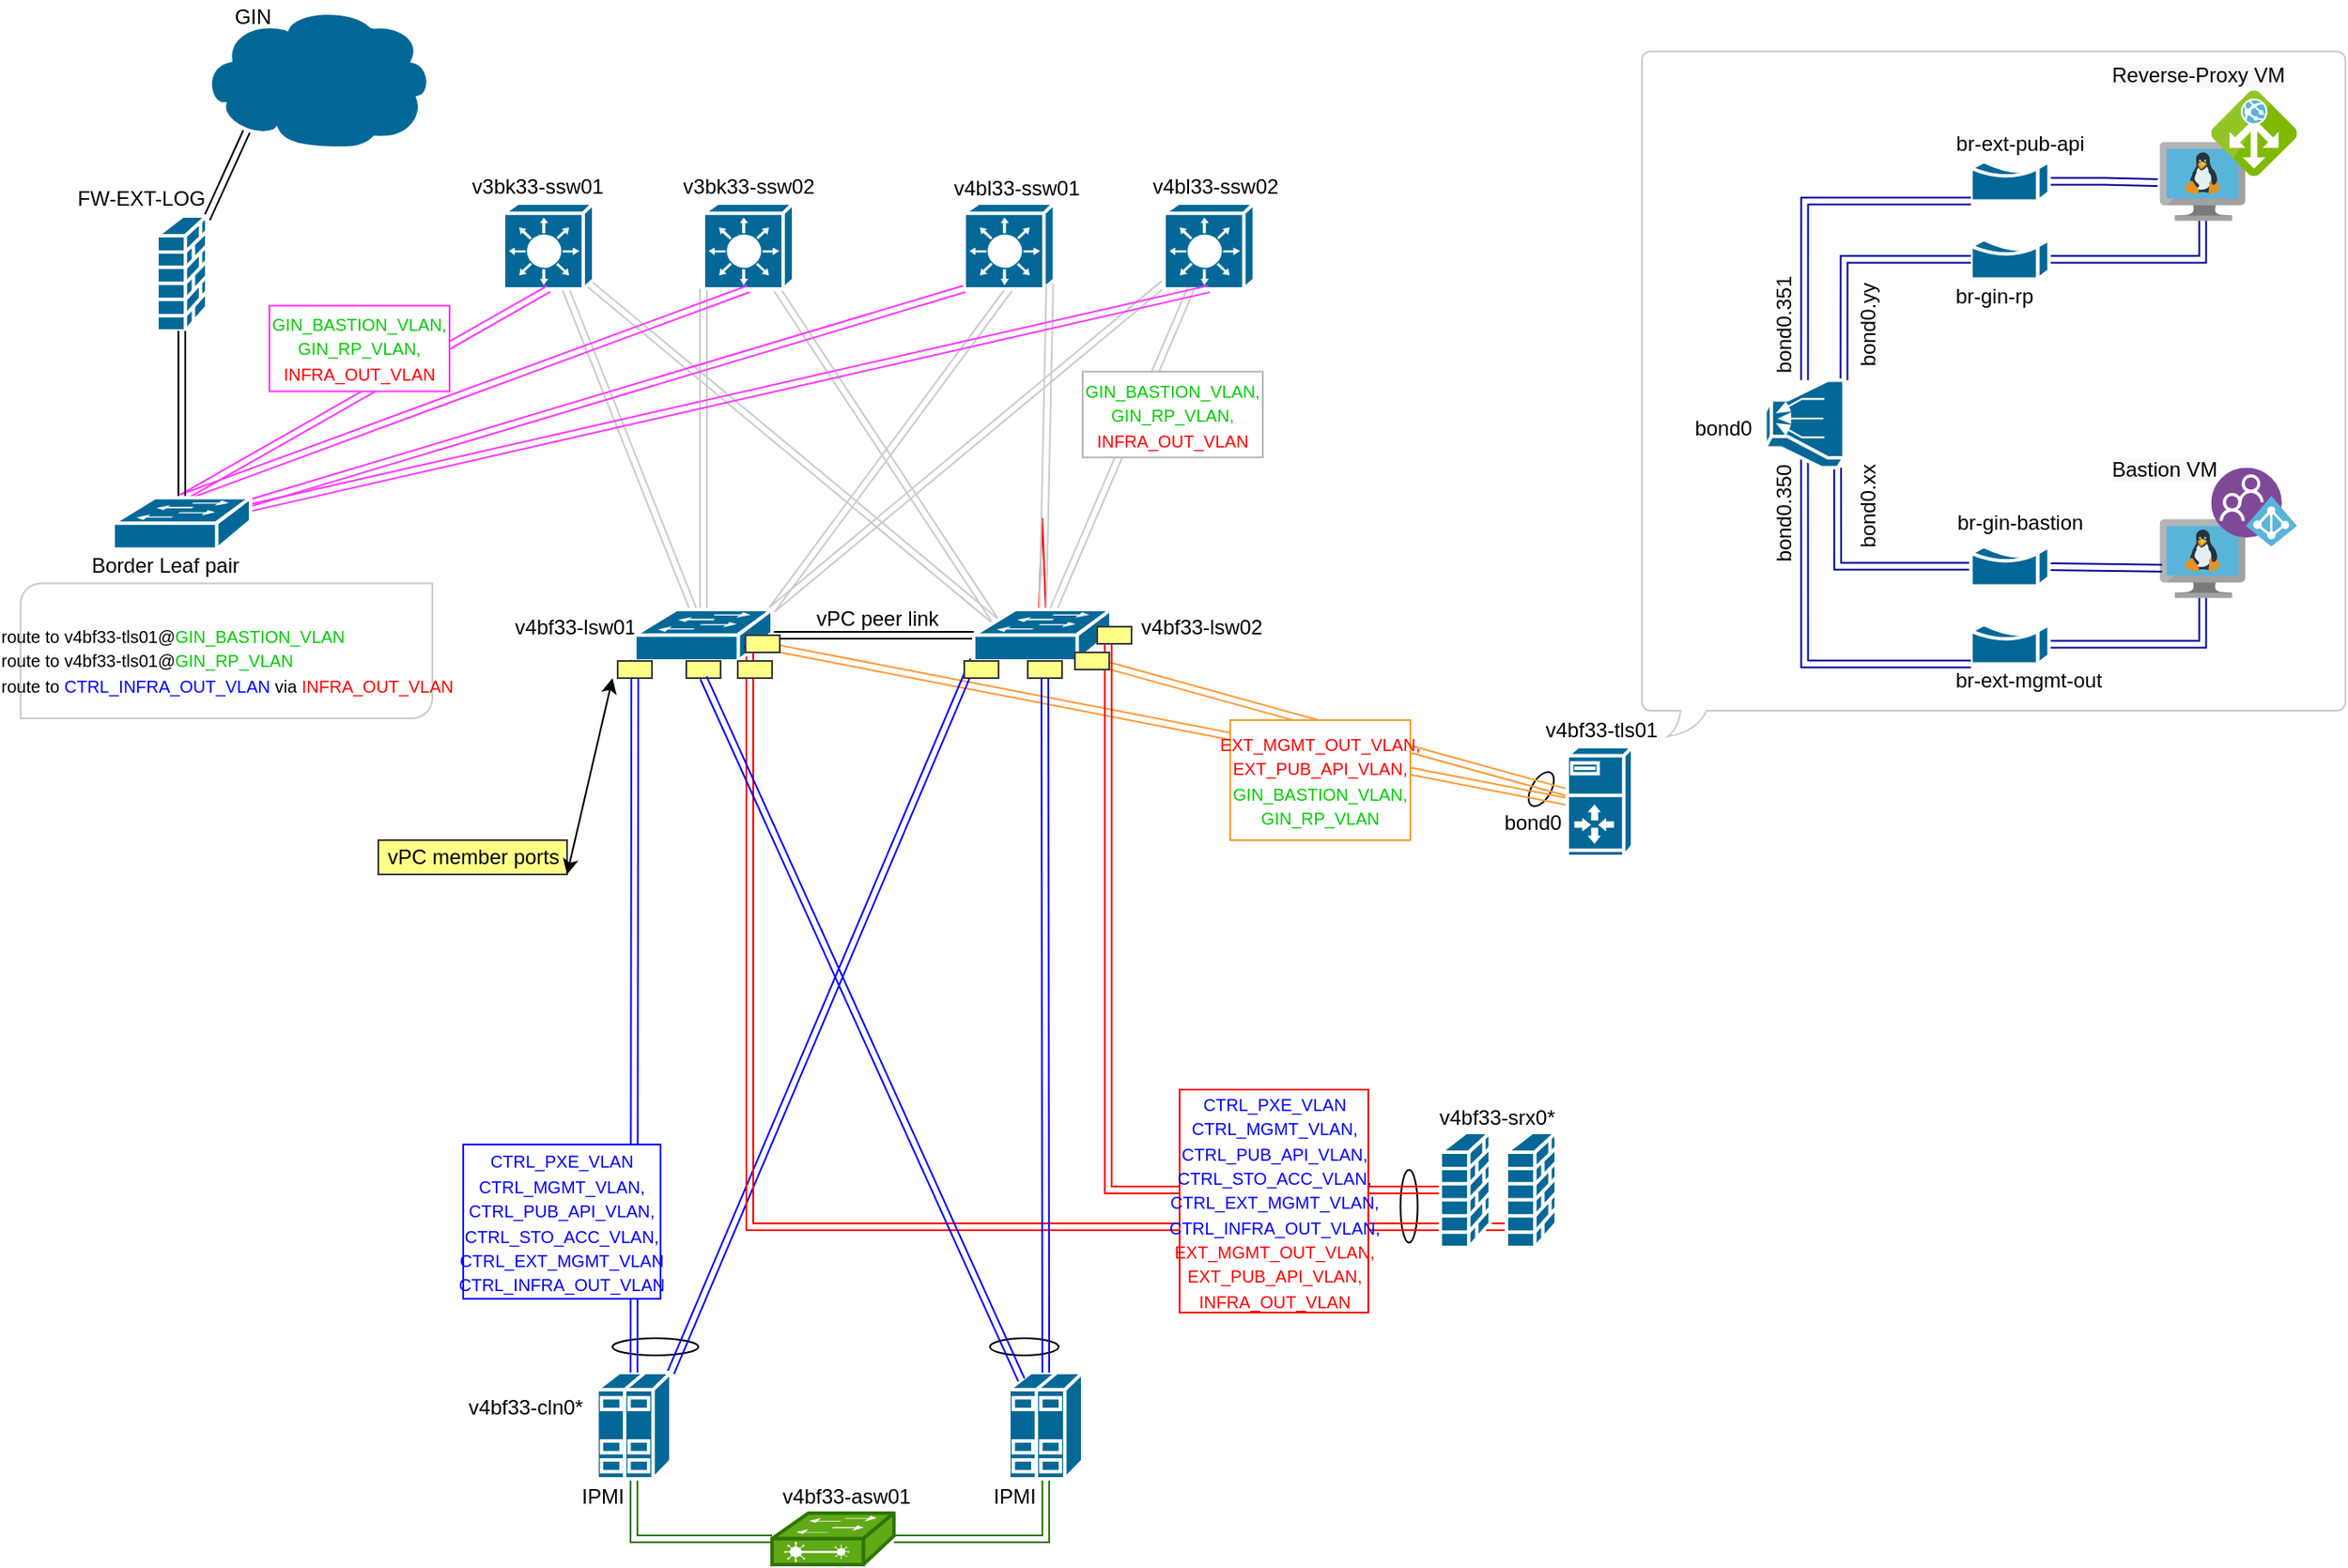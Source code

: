 <mxfile version="14.2.7" type="github">
  <diagram id="cgUr09Xqpb1lFKW807KI" name="Page-1">
    <mxGraphModel dx="957" dy="479" grid="1" gridSize="10" guides="1" tooltips="1" connect="1" arrows="1" fold="1" page="1" pageScale="1" pageWidth="850" pageHeight="1100" math="0" shadow="0">
      <root>
        <mxCell id="0" />
        <mxCell id="1" parent="0" />
        <mxCell id="PLKDB188a2l5lJHVr24N-40" value="" style="shape=mxgraph.cisco.switches.layer_2_remote_switch;html=1;pointerEvents=1;dashed=0;fillColor=#60a917;strokeColor=#2D7600;strokeWidth=2;verticalLabelPosition=bottom;verticalAlign=top;align=center;outlineConnect=0;fontColor=#ffffff;" vertex="1" parent="1">
          <mxGeometry x="443" y="1022.5" width="71" height="30" as="geometry" />
        </mxCell>
        <mxCell id="PLKDB188a2l5lJHVr24N-235" value="" style="verticalLabelPosition=bottom;verticalAlign=top;html=1;shape=mxgraph.basic.diag_round_rect;dx=6;strokeColor=#CCCCCC;rotation=-180;" vertex="1" parent="1">
          <mxGeometry x="5" y="480.25" width="240" height="78.75" as="geometry" />
        </mxCell>
        <mxCell id="PLKDB188a2l5lJHVr24N-230" value="" style="whiteSpace=wrap;html=1;shape=mxgraph.basic.roundRectCallout;dx=30;dy=15;size=5;boundedLbl=1;strokeColor=#CCCCCC;" vertex="1" parent="1">
          <mxGeometry x="950" y="170" width="410" height="399.5" as="geometry" />
        </mxCell>
        <mxCell id="PLKDB188a2l5lJHVr24N-215" value="" style="ellipse;whiteSpace=wrap;html=1;rotation=-60;" vertex="1" parent="1">
          <mxGeometry x="880.23" y="594.63" width="22.12" height="11.25" as="geometry" />
        </mxCell>
        <mxCell id="PLKDB188a2l5lJHVr24N-134" style="edgeStyle=none;rounded=0;orthogonalLoop=1;jettySize=auto;html=1;shape=link;fillColor=#60a917;strokeColor=#FF9933;" edge="1" parent="1" source="PLKDB188a2l5lJHVr24N-130" target="PLKDB188a2l5lJHVr24N-133">
          <mxGeometry relative="1" as="geometry">
            <mxPoint x="820" y="618.179" as="sourcePoint" />
            <mxPoint x="631.077" y="525.5" as="targetPoint" />
          </mxGeometry>
        </mxCell>
        <mxCell id="PLKDB188a2l5lJHVr24N-136" style="edgeStyle=none;rounded=0;orthogonalLoop=1;jettySize=auto;html=1;exitX=0;exitY=0.5;exitDx=0;exitDy=0;exitPerimeter=0;entryX=0.87;entryY=0.74;entryDx=0;entryDy=0;entryPerimeter=0;shape=link;fillColor=#60a917;strokeColor=#FF9933;" edge="1" parent="1" source="PLKDB188a2l5lJHVr24N-130" target="PLKDB188a2l5lJHVr24N-135">
          <mxGeometry relative="1" as="geometry">
            <mxPoint x="820" y="627.5" as="sourcePoint" />
            <mxPoint x="432.6" y="517.7" as="targetPoint" />
          </mxGeometry>
        </mxCell>
        <mxCell id="PLKDB188a2l5lJHVr24N-1" value="" style="ellipse;whiteSpace=wrap;html=1;" vertex="1" parent="1">
          <mxGeometry x="350" y="920.5" width="50" height="10" as="geometry" />
        </mxCell>
        <mxCell id="PLKDB188a2l5lJHVr24N-2" value="" style="ellipse;whiteSpace=wrap;html=1;" vertex="1" parent="1">
          <mxGeometry x="570" y="920.5" width="40" height="10" as="geometry" />
        </mxCell>
        <mxCell id="PLKDB188a2l5lJHVr24N-7" value="" style="ellipse;whiteSpace=wrap;html=1;rotation=-90;" vertex="1" parent="1">
          <mxGeometry x="793" y="838.5" width="42.5" height="10" as="geometry" />
        </mxCell>
        <mxCell id="PLKDB188a2l5lJHVr24N-10" style="rounded=0;orthogonalLoop=1;jettySize=auto;html=1;shape=link;strokeColor=#0000FF;" edge="1" parent="1" source="PLKDB188a2l5lJHVr24N-61" target="PLKDB188a2l5lJHVr24N-58">
          <mxGeometry relative="1" as="geometry" />
        </mxCell>
        <mxCell id="PLKDB188a2l5lJHVr24N-11" style="rounded=0;orthogonalLoop=1;jettySize=auto;html=1;exitX=1;exitY=0;exitDx=0;exitDy=0;exitPerimeter=0;entryX=0;entryY=0.98;entryDx=0;entryDy=0;entryPerimeter=0;shape=link;strokeColor=#0000FF;" edge="1" parent="1" source="PLKDB188a2l5lJHVr24N-13" target="PLKDB188a2l5lJHVr24N-76">
          <mxGeometry relative="1" as="geometry" />
        </mxCell>
        <mxCell id="PLKDB188a2l5lJHVr24N-12" style="rounded=0;orthogonalLoop=1;jettySize=auto;html=1;exitX=0.5;exitY=1;exitDx=0;exitDy=0;exitPerimeter=0;fillColor=#60a917;strokeColor=#2D7600;shape=link;entryX=0;entryY=0.5;entryDx=0;entryDy=0;entryPerimeter=0;edgeStyle=orthogonalEdgeStyle;" edge="1" parent="1" source="PLKDB188a2l5lJHVr24N-13" target="PLKDB188a2l5lJHVr24N-40">
          <mxGeometry relative="1" as="geometry">
            <mxPoint x="420.5" y="1030.5" as="targetPoint" />
          </mxGeometry>
        </mxCell>
        <mxCell id="PLKDB188a2l5lJHVr24N-13" value="" style="shape=mxgraph.cisco.servers.standard_host;html=1;pointerEvents=1;dashed=0;fillColor=#036897;strokeColor=#ffffff;strokeWidth=2;verticalLabelPosition=bottom;verticalAlign=top;align=center;outlineConnect=0;" vertex="1" parent="1">
          <mxGeometry x="341" y="940.5" width="43" height="62" as="geometry" />
        </mxCell>
        <mxCell id="PLKDB188a2l5lJHVr24N-14" style="rounded=0;orthogonalLoop=1;jettySize=auto;html=1;exitX=0.17;exitY=0.07;exitDx=0;exitDy=0;exitPerimeter=0;shape=link;strokeColor=#0000FF;entryX=0.5;entryY=0.98;entryDx=0;entryDy=0;entryPerimeter=0;" edge="1" parent="1" source="PLKDB188a2l5lJHVr24N-62" target="PLKDB188a2l5lJHVr24N-58">
          <mxGeometry relative="1" as="geometry" />
        </mxCell>
        <mxCell id="PLKDB188a2l5lJHVr24N-15" style="edgeStyle=orthogonalEdgeStyle;shape=link;rounded=0;orthogonalLoop=1;jettySize=auto;html=1;exitX=0.5;exitY=0;exitDx=0;exitDy=0;exitPerimeter=0;entryX=0.5;entryY=0.98;entryDx=0;entryDy=0;entryPerimeter=0;strokeColor=#0000FF;" edge="1" parent="1" target="PLKDB188a2l5lJHVr24N-76">
          <mxGeometry relative="1" as="geometry">
            <mxPoint x="600.5" y="520.5" as="sourcePoint" />
          </mxGeometry>
        </mxCell>
        <mxCell id="PLKDB188a2l5lJHVr24N-16" style="rounded=0;orthogonalLoop=1;jettySize=auto;html=1;entryX=1;entryY=0.5;entryDx=0;entryDy=0;entryPerimeter=0;fillColor=#60a917;strokeColor=#2D7600;shape=link;edgeStyle=orthogonalEdgeStyle;exitX=0.5;exitY=1;exitDx=0;exitDy=0;exitPerimeter=0;" edge="1" parent="1" source="PLKDB188a2l5lJHVr24N-17" target="PLKDB188a2l5lJHVr24N-40">
          <mxGeometry relative="1" as="geometry" />
        </mxCell>
        <mxCell id="PLKDB188a2l5lJHVr24N-17" value="" style="shape=mxgraph.cisco.servers.standard_host;html=1;pointerEvents=1;dashed=0;fillColor=#036897;strokeColor=#ffffff;strokeWidth=2;verticalLabelPosition=bottom;verticalAlign=top;align=center;outlineConnect=0;" vertex="1" parent="1">
          <mxGeometry x="581" y="940.5" width="43" height="62" as="geometry" />
        </mxCell>
        <mxCell id="PLKDB188a2l5lJHVr24N-20" style="edgeStyle=orthogonalEdgeStyle;shape=link;rounded=0;orthogonalLoop=1;jettySize=auto;html=1;fillColor=#a0522d;" edge="1" parent="1" source="PLKDB188a2l5lJHVr24N-58" target="PLKDB188a2l5lJHVr24N-76">
          <mxGeometry relative="1" as="geometry">
            <Array as="points" />
          </mxGeometry>
        </mxCell>
        <mxCell id="PLKDB188a2l5lJHVr24N-23" style="edgeStyle=orthogonalEdgeStyle;rounded=0;orthogonalLoop=1;jettySize=auto;html=1;entryX=0.98;entryY=0.5;entryDx=0;entryDy=0;entryPerimeter=0;shape=link;strokeColor=#FF0000;" edge="1" parent="1" source="PLKDB188a2l5lJHVr24N-25" target="PLKDB188a2l5lJHVr24N-76">
          <mxGeometry relative="1" as="geometry" />
        </mxCell>
        <mxCell id="PLKDB188a2l5lJHVr24N-24" style="edgeStyle=orthogonalEdgeStyle;rounded=0;orthogonalLoop=1;jettySize=auto;html=1;entryX=0.98;entryY=0.5;entryDx=0;entryDy=0;entryPerimeter=0;shape=link;strokeColor=#FF0000;" edge="1" parent="1" source="PLKDB188a2l5lJHVr24N-26" target="PLKDB188a2l5lJHVr24N-58">
          <mxGeometry relative="1" as="geometry">
            <Array as="points">
              <mxPoint x="897" y="855.5" />
              <mxPoint x="430" y="855.5" />
              <mxPoint x="430" y="510.5" />
            </Array>
          </mxGeometry>
        </mxCell>
        <mxCell id="PLKDB188a2l5lJHVr24N-25" value="" style="shape=mxgraph.cisco.security.firewall;html=1;pointerEvents=1;dashed=0;fillColor=#036897;strokeColor=#ffffff;strokeWidth=2;verticalLabelPosition=bottom;verticalAlign=top;align=center;outlineConnect=0;" vertex="1" parent="1">
          <mxGeometry x="832.5" y="800.5" width="29" height="67" as="geometry" />
        </mxCell>
        <mxCell id="PLKDB188a2l5lJHVr24N-26" value="" style="shape=mxgraph.cisco.security.firewall;html=1;pointerEvents=1;dashed=0;fillColor=#036897;strokeColor=#ffffff;strokeWidth=2;verticalLabelPosition=bottom;verticalAlign=top;align=center;outlineConnect=0;" vertex="1" parent="1">
          <mxGeometry x="871" y="800.5" width="29" height="67" as="geometry" />
        </mxCell>
        <mxCell id="PLKDB188a2l5lJHVr24N-29" value="v4bf33-lsw01" style="text;html=1;align=center;verticalAlign=middle;resizable=0;points=[];autosize=1;" vertex="1" parent="1">
          <mxGeometry x="283" y="495.5" width="90" height="20" as="geometry" />
        </mxCell>
        <mxCell id="PLKDB188a2l5lJHVr24N-30" value="v4bf33-lsw02" style="text;html=1;align=center;verticalAlign=middle;resizable=0;points=[];autosize=1;" vertex="1" parent="1">
          <mxGeometry x="647.5" y="495.5" width="90" height="20" as="geometry" />
        </mxCell>
        <mxCell id="PLKDB188a2l5lJHVr24N-33" value="v4bf33-cln0*" style="text;html=1;align=center;verticalAlign=middle;resizable=0;points=[];autosize=1;" vertex="1" parent="1">
          <mxGeometry x="259" y="950.5" width="80" height="20" as="geometry" />
        </mxCell>
        <mxCell id="PLKDB188a2l5lJHVr24N-35" value="vPC peer link" style="text;html=1;align=center;verticalAlign=middle;resizable=0;points=[];autosize=1;" vertex="1" parent="1">
          <mxGeometry x="458.5" y="490.5" width="90" height="20" as="geometry" />
        </mxCell>
        <mxCell id="PLKDB188a2l5lJHVr24N-37" value="&lt;font style=&quot;font-size: 10px&quot;&gt;&lt;font style=&quot;font-size: 10px&quot;&gt;&lt;font face=&quot;calibri, sans-serif&quot; style=&quot;color: rgb(0 , 0 , 255) ; font-size: 10px&quot;&gt;&lt;span style=&quot;text-transform: uppercase&quot;&gt;CTRL_PXE_VLAN&lt;br&gt;ctrl_mgmt_vlan, ctrl_pub_api_vlan,&lt;/span&gt;&lt;/font&gt;&lt;br&gt;&lt;font face=&quot;calibri, sans-serif&quot; style=&quot;color: rgb(0 , 0 , 255) ; font-size: 10px&quot;&gt;&lt;span style=&quot;text-transform: uppercase&quot;&gt;ctrl_sto_acc_vlan, CTRL_ext_mgmt_vlan,&lt;br&gt;CTRL_INFRA_OUT_VLAN,&lt;/span&gt;&lt;/font&gt;&lt;br&gt;&lt;font face=&quot;calibri, sans-serif&quot; style=&quot;font-size: 10px&quot; color=&quot;#ff0000&quot;&gt;&lt;span style=&quot;text-transform: uppercase&quot;&gt;EXT_MGMT_OUT_VLAN,&lt;br&gt;EXT_PUB_API_VLAN, INFRA_OUT_VLAN&lt;/span&gt;&lt;/font&gt;&lt;/font&gt;&lt;/font&gt;&lt;font style=&quot;font-size: 10px&quot; color=&quot;#0000ff&quot;&gt;&lt;br&gt;&lt;/font&gt;" style="whiteSpace=wrap;html=1;strokeColor=#FF0000;" vertex="1" parent="1">
          <mxGeometry x="680.5" y="775.5" width="110" height="130" as="geometry" />
        </mxCell>
        <mxCell id="PLKDB188a2l5lJHVr24N-41" value="v4bf33-asw01" style="text;html=1;align=center;verticalAlign=middle;resizable=0;points=[];autosize=1;" vertex="1" parent="1">
          <mxGeometry x="440.5" y="1002.5" width="90" height="20" as="geometry" />
        </mxCell>
        <mxCell id="PLKDB188a2l5lJHVr24N-42" value="IPMI" style="text;html=1;align=center;verticalAlign=middle;resizable=0;points=[];autosize=1;" vertex="1" parent="1">
          <mxGeometry x="323.5" y="1002.5" width="40" height="20" as="geometry" />
        </mxCell>
        <mxCell id="PLKDB188a2l5lJHVr24N-43" value="IPMI" style="text;html=1;align=center;verticalAlign=middle;resizable=0;points=[];autosize=1;" vertex="1" parent="1">
          <mxGeometry x="563.5" y="1002.5" width="40" height="20" as="geometry" />
        </mxCell>
        <mxCell id="PLKDB188a2l5lJHVr24N-45" value="&lt;span style=&quot;color: rgba(0 , 0 , 0 , 0) ; font-family: monospace ; font-size: 0px&quot;&gt;%3CmxGraphModel%3E%3Croot%3E%3CmxCell%20id%3D%220%22%2F%3E%3CmxCell%20id%3D%221%22%20parent%3D%220%22%2F%3E%3CmxCell%20id%3D%222%22%20value%3D%2210.7.10.3%2F24%22%20style%3D%22text%3Bhtml%3D1%3Balign%3Dcenter%3BverticalAlign%3Dmiddle%3Bresizable%3D0%3Bpoints%3D%5B%5D%3Bautosize%3D1%3B%22%20vertex%3D%221%22%20parent%3D%221%22%3E%3CmxGeometry%20x%3D%22199.5%22%20y%3D%22540%22%20width%3D%2280%22%20height%3D%2220%22%20as%3D%22geometry%22%2F%3E%3C%2FmxCell%3E%3C%2Froot%3E%3C%2FmxGraphModel%3E&lt;/span&gt;" style="text;html=1;align=center;verticalAlign=middle;resizable=0;points=[];autosize=1;" vertex="1" parent="1">
          <mxGeometry x="478.5" y="505.5" width="20" height="20" as="geometry" />
        </mxCell>
        <mxCell id="PLKDB188a2l5lJHVr24N-46" style="edgeStyle=none;shape=link;rounded=0;orthogonalLoop=1;jettySize=auto;html=1;entryX=0.5;entryY=1;entryDx=0;entryDy=0;entryPerimeter=0;fontColor=#E6E6E6;strokeColor=#B3B3B3;" edge="1" parent="1" target="PLKDB188a2l5lJHVr24N-88">
          <mxGeometry relative="1" as="geometry">
            <mxPoint x="293.488" y="233.5" as="sourcePoint" />
          </mxGeometry>
        </mxCell>
        <mxCell id="PLKDB188a2l5lJHVr24N-49" style="edgeStyle=none;shape=link;rounded=0;orthogonalLoop=1;jettySize=auto;html=1;entryX=0.5;entryY=1;entryDx=0;entryDy=0;entryPerimeter=0;fontColor=#E6E6E6;strokeColor=#B3B3B3;" edge="1" parent="1" target="PLKDB188a2l5lJHVr24N-86">
          <mxGeometry relative="1" as="geometry">
            <mxPoint x="467.512" y="233.5" as="sourcePoint" />
          </mxGeometry>
        </mxCell>
        <mxCell id="PLKDB188a2l5lJHVr24N-50" style="edgeStyle=none;shape=link;rounded=0;orthogonalLoop=1;jettySize=auto;html=1;entryX=0.5;entryY=1;entryDx=0;entryDy=0;entryPerimeter=0;shadow=0;strokeColor=#B3B3B3;fontSize=10;fontColor=#E6E6E6;" edge="1" parent="1" target="PLKDB188a2l5lJHVr24N-88">
          <mxGeometry relative="1" as="geometry">
            <mxPoint x="500.705" y="233.5" as="sourcePoint" />
          </mxGeometry>
        </mxCell>
        <mxCell id="PLKDB188a2l5lJHVr24N-54" style="edgeStyle=orthogonalEdgeStyle;shape=link;rounded=0;orthogonalLoop=1;jettySize=auto;html=1;strokeColor=#FF0000;" edge="1" parent="1" source="PLKDB188a2l5lJHVr24N-76">
          <mxGeometry relative="1" as="geometry">
            <mxPoint x="600.5" y="495.5" as="sourcePoint" />
            <mxPoint x="600.529" y="495.5" as="targetPoint" />
          </mxGeometry>
        </mxCell>
        <mxCell id="PLKDB188a2l5lJHVr24N-55" style="shape=link;rounded=0;orthogonalLoop=1;jettySize=auto;html=1;exitX=0.5;exitY=0;exitDx=0;exitDy=0;exitPerimeter=0;entryX=0.5;entryY=0.98;entryDx=0;entryDy=0;entryPerimeter=0;strokeColor=#0000FF;" edge="1" parent="1" source="PLKDB188a2l5lJHVr24N-77" target="PLKDB188a2l5lJHVr24N-76">
          <mxGeometry relative="1" as="geometry">
            <mxPoint x="602" y="885.5" as="sourcePoint" />
            <mxPoint x="602" y="724.9" as="targetPoint" />
          </mxGeometry>
        </mxCell>
        <mxCell id="PLKDB188a2l5lJHVr24N-56" value="vPC member ports" style="rounded=0;whiteSpace=wrap;html=1;fillColor=#ffff88;strokeColor=#36393d;" vertex="1" parent="1">
          <mxGeometry x="213.5" y="630" width="110" height="20" as="geometry" />
        </mxCell>
        <mxCell id="PLKDB188a2l5lJHVr24N-57" value="" style="endArrow=classic;startArrow=classic;html=1;entryX=1;entryY=1;entryDx=0;entryDy=0;" edge="1" parent="1" target="PLKDB188a2l5lJHVr24N-56">
          <mxGeometry width="50" height="50" relative="1" as="geometry">
            <mxPoint x="350" y="535.5" as="sourcePoint" />
            <mxPoint x="292" y="665.5" as="targetPoint" />
          </mxGeometry>
        </mxCell>
        <mxCell id="PLKDB188a2l5lJHVr24N-190" style="edgeStyle=none;shape=link;rounded=0;orthogonalLoop=1;jettySize=auto;html=1;exitX=1;exitY=0;exitDx=0;exitDy=0;exitPerimeter=0;strokeColor=#CCCCCC;" edge="1" parent="1" source="PLKDB188a2l5lJHVr24N-58" target="PLKDB188a2l5lJHVr24N-83">
          <mxGeometry relative="1" as="geometry" />
        </mxCell>
        <mxCell id="PLKDB188a2l5lJHVr24N-192" style="edgeStyle=none;shape=link;rounded=0;orthogonalLoop=1;jettySize=auto;html=1;exitX=1;exitY=0;exitDx=0;exitDy=0;exitPerimeter=0;entryX=0.5;entryY=1;entryDx=0;entryDy=0;entryPerimeter=0;strokeColor=#CCCCCC;" edge="1" parent="1" source="PLKDB188a2l5lJHVr24N-58" target="PLKDB188a2l5lJHVr24N-81">
          <mxGeometry relative="1" as="geometry" />
        </mxCell>
        <mxCell id="PLKDB188a2l5lJHVr24N-200" style="edgeStyle=none;shape=link;rounded=0;orthogonalLoop=1;jettySize=auto;html=1;strokeColor=#CCCCCC;" edge="1" parent="1" source="PLKDB188a2l5lJHVr24N-58" target="PLKDB188a2l5lJHVr24N-177">
          <mxGeometry relative="1" as="geometry" />
        </mxCell>
        <mxCell id="PLKDB188a2l5lJHVr24N-201" style="edgeStyle=none;shape=link;rounded=0;orthogonalLoop=1;jettySize=auto;html=1;entryX=0;entryY=1;entryDx=0;entryDy=0;entryPerimeter=0;strokeColor=#CCCCCC;" edge="1" parent="1" source="PLKDB188a2l5lJHVr24N-58" target="PLKDB188a2l5lJHVr24N-178">
          <mxGeometry relative="1" as="geometry" />
        </mxCell>
        <mxCell id="PLKDB188a2l5lJHVr24N-58" value="" style="shape=mxgraph.cisco.switches.workgroup_switch;html=1;pointerEvents=1;dashed=0;fillColor=#036897;strokeColor=#ffffff;strokeWidth=2;verticalLabelPosition=bottom;verticalAlign=top;align=center;outlineConnect=0;" vertex="1" parent="1">
          <mxGeometry x="363" y="495.5" width="80" height="30" as="geometry" />
        </mxCell>
        <mxCell id="PLKDB188a2l5lJHVr24N-66" value="" style="whiteSpace=wrap;html=1;fillColor=#ffff88;strokeColor=#36393d;" vertex="1" parent="1">
          <mxGeometry x="423" y="525.5" width="20" height="10" as="geometry" />
        </mxCell>
        <mxCell id="PLKDB188a2l5lJHVr24N-81" value="" style="shape=mxgraph.cisco.switches.layer_3_switch;html=1;pointerEvents=1;dashed=0;fillColor=#036897;strokeColor=#ffffff;strokeWidth=2;verticalLabelPosition=bottom;verticalAlign=top;align=center;outlineConnect=0;" vertex="1" parent="1">
          <mxGeometry x="555" y="258.5" width="52.5" height="50" as="geometry" />
        </mxCell>
        <mxCell id="PLKDB188a2l5lJHVr24N-83" value="" style="shape=mxgraph.cisco.switches.layer_3_switch;html=1;pointerEvents=1;dashed=0;fillColor=#036897;strokeColor=#ffffff;strokeWidth=2;verticalLabelPosition=bottom;verticalAlign=top;align=center;outlineConnect=0;" vertex="1" parent="1">
          <mxGeometry x="671.5" y="258.5" width="52.5" height="50" as="geometry" />
        </mxCell>
        <mxCell id="PLKDB188a2l5lJHVr24N-98" style="shape=link;rounded=0;orthogonalLoop=1;jettySize=auto;html=1;exitX=0.2;exitY=0.87;exitDx=0;exitDy=0;exitPerimeter=0;" edge="1" parent="1" source="PLKDB188a2l5lJHVr24N-241" target="PLKDB188a2l5lJHVr24N-111">
          <mxGeometry relative="1" as="geometry">
            <mxPoint x="159.089" y="222.5" as="sourcePoint" />
          </mxGeometry>
        </mxCell>
        <mxCell id="PLKDB188a2l5lJHVr24N-100" value="&lt;font color=&quot;#000000&quot; style=&quot;font-size: 12px&quot;&gt;GIN&lt;/font&gt;" style="text;html=1;align=center;verticalAlign=middle;resizable=0;points=[];autosize=1;fontSize=10;fontColor=#E6E6E6;" vertex="1" parent="1">
          <mxGeometry x="120" y="140" width="40" height="20" as="geometry" />
        </mxCell>
        <mxCell id="PLKDB188a2l5lJHVr24N-111" value="" style="shape=mxgraph.cisco.security.firewall;html=1;pointerEvents=1;dashed=0;fillColor=#036897;strokeColor=#ffffff;strokeWidth=2;verticalLabelPosition=bottom;verticalAlign=top;align=center;outlineConnect=0;" vertex="1" parent="1">
          <mxGeometry x="84.5" y="266" width="29" height="67" as="geometry" />
        </mxCell>
        <mxCell id="PLKDB188a2l5lJHVr24N-123" style="shape=link;rounded=0;orthogonalLoop=1;jettySize=auto;html=1;exitX=0.5;exitY=0;exitDx=0;exitDy=0;exitPerimeter=0;entryX=0.5;entryY=0.98;entryDx=0;entryDy=0;entryPerimeter=0;strokeColor=#0000FF;" edge="1" parent="1" source="PLKDB188a2l5lJHVr24N-17" target="PLKDB188a2l5lJHVr24N-77">
          <mxGeometry relative="1" as="geometry">
            <mxPoint x="602" y="885.5" as="sourcePoint" />
            <mxPoint x="600.5" y="524.9" as="targetPoint" />
          </mxGeometry>
        </mxCell>
        <mxCell id="PLKDB188a2l5lJHVr24N-124" style="rounded=0;orthogonalLoop=1;jettySize=auto;html=1;shape=link;strokeColor=#0000FF;entryX=0;entryY=0.98;entryDx=0;entryDy=0;entryPerimeter=0;" edge="1" parent="1" source="PLKDB188a2l5lJHVr24N-13" target="PLKDB188a2l5lJHVr24N-58">
          <mxGeometry relative="1" as="geometry">
            <mxPoint x="362.076" y="885.5" as="sourcePoint" />
            <mxPoint x="362.963" y="525.5" as="targetPoint" />
          </mxGeometry>
        </mxCell>
        <mxCell id="PLKDB188a2l5lJHVr24N-61" value="" style="whiteSpace=wrap;html=1;fillColor=#ffff88;strokeColor=#36393d;" vertex="1" parent="1">
          <mxGeometry x="353" y="525.5" width="20" height="10" as="geometry" />
        </mxCell>
        <mxCell id="PLKDB188a2l5lJHVr24N-62" value="" style="whiteSpace=wrap;html=1;fillColor=#ffff88;strokeColor=#36393d;" vertex="1" parent="1">
          <mxGeometry x="393" y="525.5" width="20" height="10" as="geometry" />
        </mxCell>
        <mxCell id="PLKDB188a2l5lJHVr24N-128" style="rounded=0;orthogonalLoop=1;jettySize=auto;html=1;exitX=0.17;exitY=0.07;exitDx=0;exitDy=0;exitPerimeter=0;shape=link;strokeColor=#0000FF;entryX=0.5;entryY=0.98;entryDx=0;entryDy=0;entryPerimeter=0;" edge="1" parent="1" source="PLKDB188a2l5lJHVr24N-17" target="PLKDB188a2l5lJHVr24N-62">
          <mxGeometry relative="1" as="geometry">
            <mxPoint x="587.81" y="889.84" as="sourcePoint" />
            <mxPoint x="403" y="524.9" as="targetPoint" />
          </mxGeometry>
        </mxCell>
        <mxCell id="PLKDB188a2l5lJHVr24N-36" value="&lt;span style=&quot;font-family: &amp;#34;calibri&amp;#34; , sans-serif ; text-transform: uppercase&quot;&gt;&lt;font style=&quot;font-size: 10px&quot; color=&quot;#0000ff&quot;&gt;CTRL_PXE_VLAN&lt;br&gt;ctrl_mgmt_vlan, ctrl_pub_api_vlan,&lt;br&gt;ctrl_sto_acc_vlan, CTRL_ext_mgmt_vlan&lt;br&gt;CTRL_INFRA_OUT_VLAN&lt;br&gt;&lt;/font&gt;&lt;/span&gt;" style="whiteSpace=wrap;html=1;strokeColor=#0000FF;" vertex="1" parent="1">
          <mxGeometry x="263" y="807.5" width="115" height="90" as="geometry" />
        </mxCell>
        <mxCell id="PLKDB188a2l5lJHVr24N-131" style="edgeStyle=none;rounded=0;orthogonalLoop=1;jettySize=auto;html=1;shape=link;" edge="1" parent="1" source="PLKDB188a2l5lJHVr24N-133" target="PLKDB188a2l5lJHVr24N-76">
          <mxGeometry relative="1" as="geometry" />
        </mxCell>
        <mxCell id="PLKDB188a2l5lJHVr24N-132" style="edgeStyle=none;rounded=0;orthogonalLoop=1;jettySize=auto;html=1;exitX=0;exitY=0.5;exitDx=0;exitDy=0;exitPerimeter=0;entryX=0.87;entryY=0.74;entryDx=0;entryDy=0;entryPerimeter=0;shape=link;" edge="1" parent="1" source="PLKDB188a2l5lJHVr24N-135" target="PLKDB188a2l5lJHVr24N-58">
          <mxGeometry relative="1" as="geometry" />
        </mxCell>
        <mxCell id="PLKDB188a2l5lJHVr24N-130" value="" style="shape=mxgraph.cisco.servers.server_with_router;html=1;pointerEvents=1;dashed=0;fillColor=#036897;strokeColor=#ffffff;strokeWidth=2;verticalLabelPosition=bottom;verticalAlign=top;align=center;outlineConnect=0;" vertex="1" parent="1">
          <mxGeometry x="906.5" y="575.5" width="38" height="64" as="geometry" />
        </mxCell>
        <mxCell id="PLKDB188a2l5lJHVr24N-181" style="edgeStyle=none;shape=link;rounded=0;orthogonalLoop=1;jettySize=auto;html=1;strokeColor=#CCCCCC;" edge="1" parent="1" source="PLKDB188a2l5lJHVr24N-76" target="PLKDB188a2l5lJHVr24N-83">
          <mxGeometry relative="1" as="geometry" />
        </mxCell>
        <mxCell id="PLKDB188a2l5lJHVr24N-189" style="edgeStyle=none;shape=link;rounded=0;orthogonalLoop=1;jettySize=auto;html=1;entryX=0.95;entryY=0.94;entryDx=0;entryDy=0;entryPerimeter=0;strokeColor=#CCCCCC;" edge="1" parent="1" source="PLKDB188a2l5lJHVr24N-76" target="PLKDB188a2l5lJHVr24N-81">
          <mxGeometry relative="1" as="geometry" />
        </mxCell>
        <mxCell id="PLKDB188a2l5lJHVr24N-198" style="edgeStyle=none;shape=link;rounded=0;orthogonalLoop=1;jettySize=auto;html=1;exitX=0.16;exitY=0.23;exitDx=0;exitDy=0;exitPerimeter=0;strokeColor=#CCCCCC;" edge="1" parent="1" source="PLKDB188a2l5lJHVr24N-76" target="PLKDB188a2l5lJHVr24N-178">
          <mxGeometry relative="1" as="geometry" />
        </mxCell>
        <mxCell id="PLKDB188a2l5lJHVr24N-199" style="edgeStyle=none;shape=link;rounded=0;orthogonalLoop=1;jettySize=auto;html=1;exitX=0.16;exitY=0.23;exitDx=0;exitDy=0;exitPerimeter=0;entryX=0.95;entryY=0.94;entryDx=0;entryDy=0;entryPerimeter=0;strokeColor=#CCCCCC;" edge="1" parent="1" source="PLKDB188a2l5lJHVr24N-76" target="PLKDB188a2l5lJHVr24N-177">
          <mxGeometry relative="1" as="geometry" />
        </mxCell>
        <mxCell id="PLKDB188a2l5lJHVr24N-76" value="" style="shape=mxgraph.cisco.switches.workgroup_switch;html=1;pointerEvents=1;dashed=0;fillColor=#036897;strokeColor=#ffffff;strokeWidth=2;verticalLabelPosition=bottom;verticalAlign=top;align=center;outlineConnect=0;" vertex="1" parent="1">
          <mxGeometry x="560.5" y="495.5" width="80" height="30" as="geometry" />
        </mxCell>
        <mxCell id="PLKDB188a2l5lJHVr24N-133" value="" style="whiteSpace=wrap;html=1;fillColor=#ffff88;strokeColor=#36393d;" vertex="1" parent="1">
          <mxGeometry x="619.5" y="520.5" width="20" height="10" as="geometry" />
        </mxCell>
        <mxCell id="PLKDB188a2l5lJHVr24N-65" value="" style="whiteSpace=wrap;html=1;fillColor=#ffff88;strokeColor=#36393d;" vertex="1" parent="1">
          <mxGeometry x="632.5" y="505.5" width="20" height="10" as="geometry" />
        </mxCell>
        <mxCell id="PLKDB188a2l5lJHVr24N-78" value="" style="whiteSpace=wrap;html=1;fillColor=#ffff88;strokeColor=#36393d;" vertex="1" parent="1">
          <mxGeometry x="555" y="525.5" width="20" height="10" as="geometry" />
        </mxCell>
        <mxCell id="PLKDB188a2l5lJHVr24N-77" value="" style="whiteSpace=wrap;html=1;fillColor=#ffff88;strokeColor=#36393d;" vertex="1" parent="1">
          <mxGeometry x="592" y="525.5" width="20" height="10" as="geometry" />
        </mxCell>
        <mxCell id="PLKDB188a2l5lJHVr24N-135" value="" style="whiteSpace=wrap;html=1;fillColor=#ffff88;strokeColor=#36393d;" vertex="1" parent="1">
          <mxGeometry x="427.5" y="510.5" width="20" height="10" as="geometry" />
        </mxCell>
        <mxCell id="PLKDB188a2l5lJHVr24N-138" value="&lt;font color=&quot;#ff0000&quot;&gt;&lt;span style=&quot;font-family: &amp;#34;calibri&amp;#34; , sans-serif ; font-size: 10px ; text-transform: uppercase&quot;&gt;EXT_MGMT_OUT_VLAN,&lt;/span&gt;&lt;br style=&quot;font-family: &amp;#34;calibri&amp;#34; , sans-serif ; font-size: 10px ; text-transform: uppercase&quot;&gt;&lt;/font&gt;&lt;span style=&quot;font-family: &amp;#34;calibri&amp;#34; , sans-serif ; font-size: 10px ; text-transform: uppercase&quot;&gt;&lt;font color=&quot;#ff0000&quot;&gt;EXT_PUB_API_VLAN,&lt;/font&gt;&lt;br&gt;&lt;font color=&quot;#00cc00&quot;&gt;GIN_bastion_VLAN, GIN_RP_VLAN&lt;/font&gt;&lt;/span&gt;&lt;font style=&quot;font-size: 10px&quot; color=&quot;#0000ff&quot;&gt;&lt;br&gt;&lt;/font&gt;" style="whiteSpace=wrap;html=1;strokeColor=#FF9933;" vertex="1" parent="1">
          <mxGeometry x="710" y="560" width="105" height="70" as="geometry" />
        </mxCell>
        <mxCell id="PLKDB188a2l5lJHVr24N-139" value="v4bf33-tls01" style="text;html=1;align=center;verticalAlign=middle;resizable=0;points=[];autosize=1;" vertex="1" parent="1">
          <mxGeometry x="885.5" y="555.5" width="80" height="20" as="geometry" />
        </mxCell>
        <mxCell id="PLKDB188a2l5lJHVr24N-140" value="" style="aspect=fixed;html=1;points=[];align=center;image;fontSize=12;image=img/lib/mscae/VM_Linux.svg;" vertex="1" parent="1">
          <mxGeometry x="1251.75" y="222.75" width="50" height="46" as="geometry" />
        </mxCell>
        <mxCell id="PLKDB188a2l5lJHVr24N-141" value="" style="aspect=fixed;html=1;points=[];align=center;image;fontSize=12;image=img/lib/mscae/VM_Linux.svg;" vertex="1" parent="1">
          <mxGeometry x="1251.75" y="442.75" width="50" height="46" as="geometry" />
        </mxCell>
        <mxCell id="PLKDB188a2l5lJHVr24N-142" value="" style="aspect=fixed;html=1;points=[];align=center;image;fontSize=12;image=img/lib/mscae/Application_Gateway.svg;" vertex="1" parent="1">
          <mxGeometry x="1281.75" y="192.75" width="50" height="50" as="geometry" />
        </mxCell>
        <mxCell id="PLKDB188a2l5lJHVr24N-143" value="" style="aspect=fixed;html=1;points=[];align=center;image;fontSize=12;image=img/lib/mscae/Azure_AD_B2C.svg;" vertex="1" parent="1">
          <mxGeometry x="1281.75" y="412.75" width="50" height="46" as="geometry" />
        </mxCell>
        <mxCell id="PLKDB188a2l5lJHVr24N-148" style="edgeStyle=orthogonalEdgeStyle;shape=link;rounded=0;orthogonalLoop=1;jettySize=auto;html=1;exitX=1;exitY=0.5;exitDx=0;exitDy=0;exitPerimeter=0;entryX=-0.024;entryY=0.516;entryDx=0;entryDy=0;entryPerimeter=0;strokeColor=#000099;" edge="1" parent="1" source="PLKDB188a2l5lJHVr24N-146" target="PLKDB188a2l5lJHVr24N-140">
          <mxGeometry relative="1" as="geometry" />
        </mxCell>
        <mxCell id="PLKDB188a2l5lJHVr24N-146" value="" style="shape=mxgraph.cisco.misc.bridge;html=1;pointerEvents=1;dashed=0;fillColor=#036897;strokeColor=#ffffff;strokeWidth=2;verticalLabelPosition=bottom;verticalAlign=top;align=center;outlineConnect=0;" vertex="1" parent="1">
          <mxGeometry x="1141.75" y="234.25" width="45.5" height="23" as="geometry" />
        </mxCell>
        <mxCell id="PLKDB188a2l5lJHVr24N-149" style="edgeStyle=orthogonalEdgeStyle;shape=link;rounded=0;orthogonalLoop=1;jettySize=auto;html=1;strokeColor=#000099;" edge="1" parent="1" source="PLKDB188a2l5lJHVr24N-147" target="PLKDB188a2l5lJHVr24N-140">
          <mxGeometry relative="1" as="geometry" />
        </mxCell>
        <mxCell id="PLKDB188a2l5lJHVr24N-147" value="" style="shape=mxgraph.cisco.misc.bridge;html=1;pointerEvents=1;dashed=0;fillColor=#036897;strokeColor=#ffffff;strokeWidth=2;verticalLabelPosition=bottom;verticalAlign=top;align=center;outlineConnect=0;" vertex="1" parent="1">
          <mxGeometry x="1141.75" y="279.75" width="45.5" height="23" as="geometry" />
        </mxCell>
        <mxCell id="PLKDB188a2l5lJHVr24N-152" style="shape=link;rounded=0;orthogonalLoop=1;jettySize=auto;html=1;entryX=0.028;entryY=0.621;entryDx=0;entryDy=0;entryPerimeter=0;strokeColor=#000099;" edge="1" parent="1" source="PLKDB188a2l5lJHVr24N-150" target="PLKDB188a2l5lJHVr24N-141">
          <mxGeometry relative="1" as="geometry" />
        </mxCell>
        <mxCell id="PLKDB188a2l5lJHVr24N-162" style="edgeStyle=orthogonalEdgeStyle;shape=link;rounded=0;orthogonalLoop=1;jettySize=auto;html=1;entryX=0.08;entryY=0;entryDx=0;entryDy=0;entryPerimeter=0;strokeColor=#000099;" edge="1" parent="1" source="PLKDB188a2l5lJHVr24N-150" target="PLKDB188a2l5lJHVr24N-157">
          <mxGeometry relative="1" as="geometry" />
        </mxCell>
        <mxCell id="PLKDB188a2l5lJHVr24N-150" value="" style="shape=mxgraph.cisco.misc.bridge;html=1;pointerEvents=1;dashed=0;fillColor=#036897;strokeColor=#ffffff;strokeWidth=2;verticalLabelPosition=bottom;verticalAlign=top;align=center;outlineConnect=0;" vertex="1" parent="1">
          <mxGeometry x="1141.75" y="458.75" width="45.5" height="23" as="geometry" />
        </mxCell>
        <mxCell id="PLKDB188a2l5lJHVr24N-154" style="edgeStyle=orthogonalEdgeStyle;shape=link;rounded=0;orthogonalLoop=1;jettySize=auto;html=1;strokeColor=#000099;" edge="1" parent="1" source="PLKDB188a2l5lJHVr24N-151" target="PLKDB188a2l5lJHVr24N-141">
          <mxGeometry relative="1" as="geometry" />
        </mxCell>
        <mxCell id="PLKDB188a2l5lJHVr24N-151" value="" style="shape=mxgraph.cisco.misc.bridge;html=1;pointerEvents=1;dashed=0;fillColor=#036897;strokeColor=#ffffff;strokeWidth=2;verticalLabelPosition=bottom;verticalAlign=top;align=center;outlineConnect=0;" vertex="1" parent="1">
          <mxGeometry x="1141.75" y="504.25" width="45.5" height="23" as="geometry" />
        </mxCell>
        <mxCell id="PLKDB188a2l5lJHVr24N-155" value="&lt;span style=&quot;color: rgb(0 , 0 , 0) ; font-family: &amp;#34;helvetica&amp;#34; ; font-size: 12px ; font-style: normal ; font-weight: 400 ; letter-spacing: normal ; text-align: center ; text-indent: 0px ; text-transform: none ; word-spacing: 0px ; background-color: rgb(248 , 249 , 250) ; display: inline ; float: none&quot;&gt;Reverse-Proxy VM&lt;/span&gt;" style="text;whiteSpace=wrap;html=1;" vertex="1" parent="1">
          <mxGeometry x="1221.75" y="170" width="110" height="30" as="geometry" />
        </mxCell>
        <mxCell id="PLKDB188a2l5lJHVr24N-156" value="&lt;span style=&quot;color: rgb(0 , 0 , 0) ; font-family: &amp;#34;helvetica&amp;#34; ; font-size: 12px ; font-style: normal ; font-weight: 400 ; letter-spacing: normal ; text-align: center ; text-indent: 0px ; text-transform: none ; word-spacing: 0px ; background-color: rgb(248 , 249 , 250) ; display: inline ; float: none&quot;&gt;Bastion VM&lt;/span&gt;" style="text;whiteSpace=wrap;html=1;" vertex="1" parent="1">
          <mxGeometry x="1221.75" y="400" width="110" height="30" as="geometry" />
        </mxCell>
        <mxCell id="PLKDB188a2l5lJHVr24N-158" style="edgeStyle=orthogonalEdgeStyle;shape=link;rounded=0;orthogonalLoop=1;jettySize=auto;html=1;entryX=0;entryY=1;entryDx=0;entryDy=0;entryPerimeter=0;strokeColor=#000099;" edge="1" parent="1" source="PLKDB188a2l5lJHVr24N-157" target="PLKDB188a2l5lJHVr24N-146">
          <mxGeometry relative="1" as="geometry">
            <Array as="points">
              <mxPoint x="1044.75" y="257" />
            </Array>
          </mxGeometry>
        </mxCell>
        <mxCell id="PLKDB188a2l5lJHVr24N-159" style="edgeStyle=orthogonalEdgeStyle;shape=link;rounded=0;orthogonalLoop=1;jettySize=auto;html=1;exitX=0;exitY=1;exitDx=0;exitDy=0;exitPerimeter=0;entryX=0;entryY=0.5;entryDx=0;entryDy=0;entryPerimeter=0;strokeColor=#000099;" edge="1" parent="1" source="PLKDB188a2l5lJHVr24N-157" target="PLKDB188a2l5lJHVr24N-147">
          <mxGeometry relative="1" as="geometry" />
        </mxCell>
        <mxCell id="PLKDB188a2l5lJHVr24N-160" style="edgeStyle=orthogonalEdgeStyle;shape=link;rounded=0;orthogonalLoop=1;jettySize=auto;html=1;exitX=0.5;exitY=0.095;exitDx=0;exitDy=0;exitPerimeter=0;entryX=0;entryY=1;entryDx=0;entryDy=0;entryPerimeter=0;strokeColor=#000099;" edge="1" parent="1" source="PLKDB188a2l5lJHVr24N-157" target="PLKDB188a2l5lJHVr24N-151">
          <mxGeometry relative="1" as="geometry">
            <Array as="points">
              <mxPoint x="1044.75" y="527" />
            </Array>
          </mxGeometry>
        </mxCell>
        <mxCell id="PLKDB188a2l5lJHVr24N-157" value="" style="shape=mxgraph.cisco.misc.dslam;html=1;pointerEvents=1;dashed=0;fillColor=#036897;strokeColor=#ffffff;strokeWidth=2;verticalLabelPosition=bottom;verticalAlign=top;align=center;outlineConnect=0;rotation=-180;" vertex="1" parent="1">
          <mxGeometry x="1021.75" y="361.75" width="46" height="51" as="geometry" />
        </mxCell>
        <mxCell id="PLKDB188a2l5lJHVr24N-163" value="bond0" style="text;html=1;align=center;verticalAlign=middle;resizable=0;points=[];autosize=1;" vertex="1" parent="1">
          <mxGeometry x="971.75" y="380" width="50" height="20" as="geometry" />
        </mxCell>
        <mxCell id="PLKDB188a2l5lJHVr24N-164" value="bond0.351" style="text;html=1;align=center;verticalAlign=middle;resizable=0;points=[];autosize=1;rotation=-90;" vertex="1" parent="1">
          <mxGeometry x="997.75" y="320" width="70" height="20" as="geometry" />
        </mxCell>
        <mxCell id="PLKDB188a2l5lJHVr24N-165" value="bond0.350" style="text;html=1;align=center;verticalAlign=middle;resizable=0;points=[];autosize=1;rotation=-90;" vertex="1" parent="1">
          <mxGeometry x="997.75" y="430" width="70" height="20" as="geometry" />
        </mxCell>
        <mxCell id="PLKDB188a2l5lJHVr24N-166" value="br-ext-mgmt-out" style="text;html=1;align=center;verticalAlign=middle;resizable=0;points=[];autosize=1;" vertex="1" parent="1">
          <mxGeometry x="1124.5" y="527.25" width="100" height="20" as="geometry" />
        </mxCell>
        <mxCell id="PLKDB188a2l5lJHVr24N-167" value="br-ext-pub-api" style="text;html=1;align=center;verticalAlign=middle;resizable=0;points=[];autosize=1;" vertex="1" parent="1">
          <mxGeometry x="1124.5" y="214.25" width="90" height="20" as="geometry" />
        </mxCell>
        <mxCell id="PLKDB188a2l5lJHVr24N-168" value="bond0" style="text;html=1;align=center;verticalAlign=middle;resizable=0;points=[];autosize=1;" vertex="1" parent="1">
          <mxGeometry x="860.5" y="610" width="50" height="20" as="geometry" />
        </mxCell>
        <mxCell id="PLKDB188a2l5lJHVr24N-169" value="bond0.xx" style="text;html=1;align=center;verticalAlign=middle;resizable=0;points=[];autosize=1;rotation=-90;" vertex="1" parent="1">
          <mxGeometry x="1051.75" y="425.75" width="60" height="20" as="geometry" />
        </mxCell>
        <mxCell id="PLKDB188a2l5lJHVr24N-171" value="bond0.yy" style="text;html=1;align=center;verticalAlign=middle;resizable=0;points=[];autosize=1;rotation=-90;" vertex="1" parent="1">
          <mxGeometry x="1051.75" y="320" width="60" height="20" as="geometry" />
        </mxCell>
        <mxCell id="PLKDB188a2l5lJHVr24N-172" value="br-gin-rp" style="text;html=1;align=center;verticalAlign=middle;resizable=0;points=[];autosize=1;" vertex="1" parent="1">
          <mxGeometry x="1124.5" y="302.75" width="60" height="20" as="geometry" />
        </mxCell>
        <mxCell id="PLKDB188a2l5lJHVr24N-173" value="br-gin-bastion" style="text;html=1;align=center;verticalAlign=middle;resizable=0;points=[];autosize=1;" vertex="1" parent="1">
          <mxGeometry x="1124.5" y="435.25" width="90" height="20" as="geometry" />
        </mxCell>
        <mxCell id="PLKDB188a2l5lJHVr24N-177" value="" style="shape=mxgraph.cisco.switches.layer_3_switch;html=1;pointerEvents=1;dashed=0;fillColor=#036897;strokeColor=#ffffff;strokeWidth=2;verticalLabelPosition=bottom;verticalAlign=top;align=center;outlineConnect=0;" vertex="1" parent="1">
          <mxGeometry x="286.5" y="258.5" width="52.5" height="50" as="geometry" />
        </mxCell>
        <mxCell id="PLKDB188a2l5lJHVr24N-178" value="" style="shape=mxgraph.cisco.switches.layer_3_switch;html=1;pointerEvents=1;dashed=0;fillColor=#036897;strokeColor=#ffffff;strokeWidth=2;verticalLabelPosition=bottom;verticalAlign=top;align=center;outlineConnect=0;" vertex="1" parent="1">
          <mxGeometry x="403" y="258.5" width="52.5" height="50" as="geometry" />
        </mxCell>
        <mxCell id="PLKDB188a2l5lJHVr24N-193" value="v3bk33-ssw01" style="text;html=1;align=center;verticalAlign=middle;resizable=0;points=[];autosize=1;" vertex="1" parent="1">
          <mxGeometry x="261" y="238.5" width="90" height="20" as="geometry" />
        </mxCell>
        <mxCell id="PLKDB188a2l5lJHVr24N-194" value="v4bl33-ssw01" style="text;whiteSpace=wrap;html=1;" vertex="1" parent="1">
          <mxGeometry x="546.5" y="235.75" width="100" height="30" as="geometry" />
        </mxCell>
        <mxCell id="PLKDB188a2l5lJHVr24N-195" value="v3bk33-ssw02" style="text;html=1;align=center;verticalAlign=middle;resizable=0;points=[];autosize=1;" vertex="1" parent="1">
          <mxGeometry x="384.25" y="238.5" width="90" height="20" as="geometry" />
        </mxCell>
        <mxCell id="PLKDB188a2l5lJHVr24N-197" value="v4bl33-ssw02" style="text;html=1;align=center;verticalAlign=middle;resizable=0;points=[];autosize=1;" vertex="1" parent="1">
          <mxGeometry x="656" y="238.5" width="90" height="20" as="geometry" />
        </mxCell>
        <mxCell id="PLKDB188a2l5lJHVr24N-38" value="&lt;span style=&quot;font-family: &amp;#34;calibri&amp;#34; , sans-serif ; font-size: 10px ; text-transform: uppercase&quot;&gt;&lt;font color=&quot;#00cc00&quot;&gt;GIN_BASTION_VLAN, GIN_RP_VLAN,&lt;/font&gt;&lt;/span&gt;&lt;span style=&quot;color: rgb(255 , 0 , 0) ; font-family: &amp;#34;calibri&amp;#34; , sans-serif ; font-size: 10px ; text-transform: uppercase&quot;&gt;&lt;br&gt;I&lt;/span&gt;&lt;span style=&quot;font-family: &amp;#34;calibri&amp;#34; , sans-serif ; font-size: 10px ; text-transform: uppercase&quot;&gt;&lt;font color=&quot;#ff0000&quot;&gt;NFRA_OUT_VLAN&lt;/font&gt;&lt;/span&gt;&lt;font style=&quot;font-size: 10px&quot; color=&quot;#0000ff&quot;&gt;&lt;br&gt;&lt;/font&gt;" style="whiteSpace=wrap;html=1;strokeColor=#B3B3B3;" vertex="1" parent="1">
          <mxGeometry x="624" y="356.75" width="105" height="50" as="geometry" />
        </mxCell>
        <mxCell id="PLKDB188a2l5lJHVr24N-208" style="edgeStyle=none;shape=link;rounded=0;orthogonalLoop=1;jettySize=auto;html=1;entryX=0.5;entryY=1;entryDx=0;entryDy=0;entryPerimeter=0;strokeColor=#FF33FF;" edge="1" parent="1" source="PLKDB188a2l5lJHVr24N-203" target="PLKDB188a2l5lJHVr24N-83">
          <mxGeometry relative="1" as="geometry" />
        </mxCell>
        <mxCell id="PLKDB188a2l5lJHVr24N-209" style="edgeStyle=none;shape=link;rounded=0;orthogonalLoop=1;jettySize=auto;html=1;entryX=0;entryY=1;entryDx=0;entryDy=0;entryPerimeter=0;strokeColor=#FF33FF;" edge="1" parent="1" source="PLKDB188a2l5lJHVr24N-203" target="PLKDB188a2l5lJHVr24N-81">
          <mxGeometry relative="1" as="geometry" />
        </mxCell>
        <mxCell id="PLKDB188a2l5lJHVr24N-210" style="edgeStyle=none;shape=link;rounded=0;orthogonalLoop=1;jettySize=auto;html=1;exitX=0.5;exitY=0;exitDx=0;exitDy=0;exitPerimeter=0;entryX=0.5;entryY=1;entryDx=0;entryDy=0;entryPerimeter=0;strokeColor=#FF33FF;" edge="1" parent="1" source="PLKDB188a2l5lJHVr24N-203" target="PLKDB188a2l5lJHVr24N-178">
          <mxGeometry relative="1" as="geometry" />
        </mxCell>
        <mxCell id="PLKDB188a2l5lJHVr24N-211" style="edgeStyle=none;shape=link;rounded=0;orthogonalLoop=1;jettySize=auto;html=1;exitX=0.5;exitY=0;exitDx=0;exitDy=0;exitPerimeter=0;entryX=0.5;entryY=1;entryDx=0;entryDy=0;entryPerimeter=0;strokeColor=#FF33FF;" edge="1" parent="1" source="PLKDB188a2l5lJHVr24N-203" target="PLKDB188a2l5lJHVr24N-177">
          <mxGeometry relative="1" as="geometry" />
        </mxCell>
        <mxCell id="PLKDB188a2l5lJHVr24N-214" style="shape=link;rounded=0;orthogonalLoop=1;jettySize=auto;html=1;entryX=0.5;entryY=1;entryDx=0;entryDy=0;entryPerimeter=0;" edge="1" parent="1" source="PLKDB188a2l5lJHVr24N-203" target="PLKDB188a2l5lJHVr24N-111">
          <mxGeometry relative="1" as="geometry" />
        </mxCell>
        <mxCell id="PLKDB188a2l5lJHVr24N-203" value="" style="shape=mxgraph.cisco.switches.workgroup_switch;html=1;pointerEvents=1;dashed=0;fillColor=#036897;strokeColor=#ffffff;strokeWidth=2;verticalLabelPosition=bottom;verticalAlign=top;align=center;outlineConnect=0;" vertex="1" parent="1">
          <mxGeometry x="59" y="430.25" width="80" height="30" as="geometry" />
        </mxCell>
        <mxCell id="PLKDB188a2l5lJHVr24N-204" value="FW-EXT-LOG" style="text;html=1;align=center;verticalAlign=middle;resizable=0;points=[];autosize=1;" vertex="1" parent="1">
          <mxGeometry x="30" y="245.75" width="90" height="20" as="geometry" />
        </mxCell>
        <mxCell id="PLKDB188a2l5lJHVr24N-205" value="Border Leaf pair" style="text;html=1;align=center;verticalAlign=middle;resizable=0;points=[];autosize=1;" vertex="1" parent="1">
          <mxGeometry x="39" y="460.25" width="100" height="20" as="geometry" />
        </mxCell>
        <mxCell id="PLKDB188a2l5lJHVr24N-213" value="&lt;span style=&quot;font-family: &amp;#34;calibri&amp;#34; , sans-serif ; font-size: 10px ; text-transform: uppercase&quot;&gt;&lt;font color=&quot;#00cc00&quot;&gt;GIN_BASTION_VLAN, GIN_RP_VLAN,&lt;/font&gt;&lt;/span&gt;&lt;span style=&quot;color: rgb(255 , 0 , 0) ; font-family: &amp;#34;calibri&amp;#34; , sans-serif ; font-size: 10px ; text-transform: uppercase&quot;&gt;&lt;br&gt;INFRA_OUT_VLAN&lt;/span&gt;&lt;font style=&quot;font-size: 10px&quot; color=&quot;#0000ff&quot;&gt;&lt;br&gt;&lt;/font&gt;" style="whiteSpace=wrap;html=1;strokeColor=#FF33FF;" vertex="1" parent="1">
          <mxGeometry x="150" y="318.25" width="105" height="50" as="geometry" />
        </mxCell>
        <mxCell id="PLKDB188a2l5lJHVr24N-232" value="&lt;div style=&quot;text-align: left&quot;&gt;&lt;font style=&quot;font-size: 10px&quot;&gt;route to v4bf33-tls01@&lt;span style=&quot;color: rgb(0 , 204 , 0) ; font-family: &amp;#34;calibri&amp;#34; , sans-serif ; text-transform: uppercase&quot;&gt;GIN_BASTION_VLAN&lt;/span&gt;&lt;/font&gt;&lt;/div&gt;&lt;div style=&quot;text-align: left&quot;&gt;&lt;font style=&quot;font-size: 10px&quot;&gt;&lt;span&gt;route to v4bf33-tls01@&lt;/span&gt;&lt;span style=&quot;color: rgb(0 , 204 , 0) ; font-family: &amp;#34;calibri&amp;#34; , sans-serif ; text-transform: uppercase&quot;&gt;GIN_RP_VLAN&amp;nbsp; &amp;nbsp; &amp;nbsp; &amp;nbsp; &amp;nbsp; &amp;nbsp;&lt;/span&gt;&lt;/font&gt;&lt;/div&gt;&lt;div style=&quot;text-align: left&quot;&gt;&lt;font style=&quot;font-size: 10px&quot;&gt;route to&amp;nbsp;&lt;span style=&quot;color: rgb(0 , 0 , 255) ; font-family: &amp;#34;calibri&amp;#34; , sans-serif ; text-transform: uppercase&quot;&gt;CTRL_INFRA_OUT_VLAN&lt;/span&gt;&amp;nbsp;via&amp;nbsp;&lt;span style=&quot;color: rgb(255 , 0 , 0) ; font-family: &amp;#34;calibri&amp;#34; , sans-serif ; text-transform: uppercase&quot;&gt;INFRA_OUT_VLAN&lt;/span&gt;&lt;/font&gt;&lt;/div&gt;" style="text;html=1;align=center;verticalAlign=middle;resizable=0;points=[];autosize=1;" vertex="1" parent="1">
          <mxGeometry y="499.5" width="250" height="50" as="geometry" />
        </mxCell>
        <mxCell id="PLKDB188a2l5lJHVr24N-238" value="v4bf33-srx0*" style="text;whiteSpace=wrap;html=1;" vertex="1" parent="1">
          <mxGeometry x="830" y="777.5" width="100" height="30" as="geometry" />
        </mxCell>
        <mxCell id="PLKDB188a2l5lJHVr24N-241" value="" style="shape=mxgraph.cisco.storage.cloud;html=1;pointerEvents=1;dashed=0;fillColor=#036897;strokeColor=#ffffff;strokeWidth=2;verticalLabelPosition=bottom;verticalAlign=top;align=center;outlineConnect=0;" vertex="1" parent="1">
          <mxGeometry x="110" y="143.75" width="135" height="83" as="geometry" />
        </mxCell>
      </root>
    </mxGraphModel>
  </diagram>
</mxfile>
